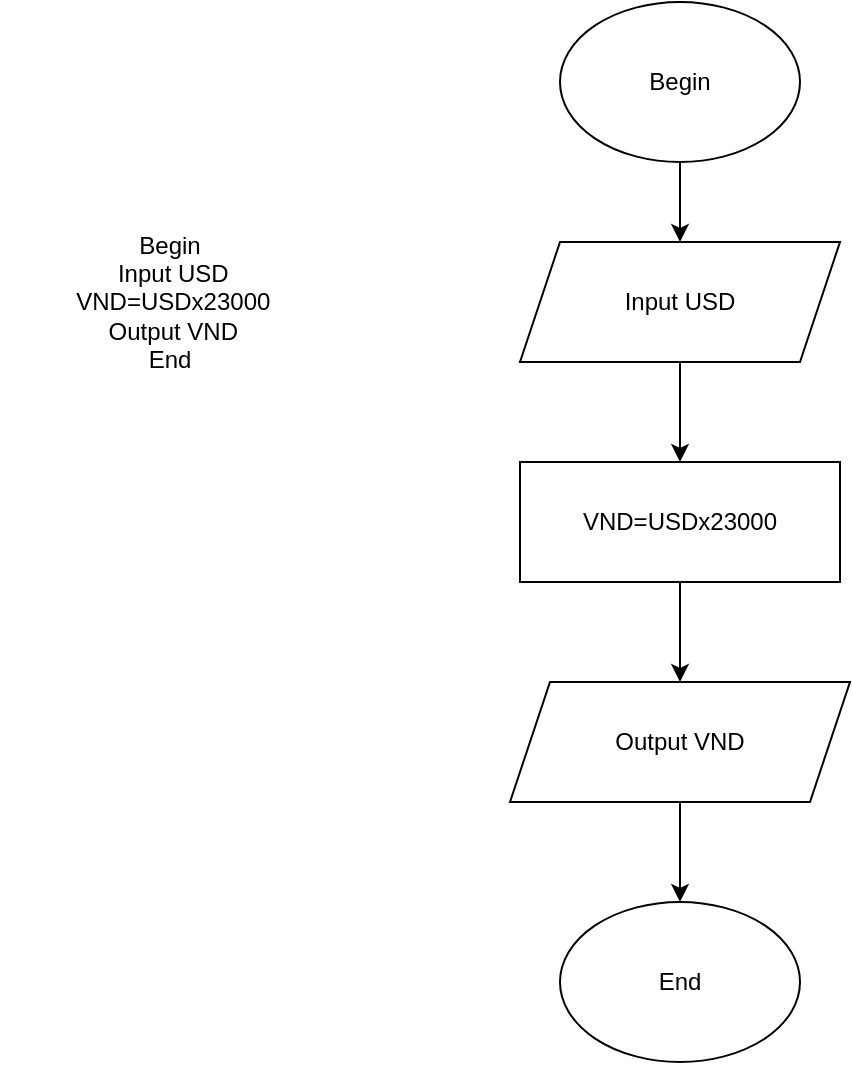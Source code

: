 <mxfile version="20.2.2" type="device"><diagram id="C5RBs43oDa-KdzZeNtuy" name="Page-1"><mxGraphModel dx="868" dy="425" grid="1" gridSize="10" guides="1" tooltips="1" connect="1" arrows="1" fold="1" page="1" pageScale="1" pageWidth="827" pageHeight="1169" math="0" shadow="0"><root><mxCell id="WIyWlLk6GJQsqaUBKTNV-0"/><mxCell id="WIyWlLk6GJQsqaUBKTNV-1" parent="WIyWlLk6GJQsqaUBKTNV-0"/><mxCell id="9Ltp53lF4uY1GWeY4TJN-0" value="Begin&lt;br&gt;&amp;nbsp;Input USD&lt;br&gt;&amp;nbsp;VND=USDx23000&lt;br&gt;&amp;nbsp;Output VND&lt;br&gt;End" style="text;html=1;strokeColor=none;fillColor=none;align=center;verticalAlign=middle;whiteSpace=wrap;rounded=0;" vertex="1" parent="WIyWlLk6GJQsqaUBKTNV-1"><mxGeometry x="70" y="135" width="170" height="110" as="geometry"/></mxCell><mxCell id="9Ltp53lF4uY1GWeY4TJN-8" value="" style="edgeStyle=orthogonalEdgeStyle;rounded=0;orthogonalLoop=1;jettySize=auto;html=1;" edge="1" parent="WIyWlLk6GJQsqaUBKTNV-1" source="9Ltp53lF4uY1GWeY4TJN-1" target="9Ltp53lF4uY1GWeY4TJN-2"><mxGeometry relative="1" as="geometry"/></mxCell><mxCell id="9Ltp53lF4uY1GWeY4TJN-1" value="Begin" style="ellipse;whiteSpace=wrap;html=1;" vertex="1" parent="WIyWlLk6GJQsqaUBKTNV-1"><mxGeometry x="350" y="40" width="120" height="80" as="geometry"/></mxCell><mxCell id="9Ltp53lF4uY1GWeY4TJN-9" value="" style="edgeStyle=orthogonalEdgeStyle;rounded=0;orthogonalLoop=1;jettySize=auto;html=1;" edge="1" parent="WIyWlLk6GJQsqaUBKTNV-1" source="9Ltp53lF4uY1GWeY4TJN-2" target="9Ltp53lF4uY1GWeY4TJN-3"><mxGeometry relative="1" as="geometry"/></mxCell><mxCell id="9Ltp53lF4uY1GWeY4TJN-2" value="Input USD" style="shape=parallelogram;perimeter=parallelogramPerimeter;whiteSpace=wrap;html=1;fixedSize=1;" vertex="1" parent="WIyWlLk6GJQsqaUBKTNV-1"><mxGeometry x="330" y="160" width="160" height="60" as="geometry"/></mxCell><mxCell id="9Ltp53lF4uY1GWeY4TJN-10" value="" style="edgeStyle=orthogonalEdgeStyle;rounded=0;orthogonalLoop=1;jettySize=auto;html=1;" edge="1" parent="WIyWlLk6GJQsqaUBKTNV-1" source="9Ltp53lF4uY1GWeY4TJN-3" target="9Ltp53lF4uY1GWeY4TJN-6"><mxGeometry relative="1" as="geometry"/></mxCell><mxCell id="9Ltp53lF4uY1GWeY4TJN-3" value="VND=USDx23000" style="rounded=0;whiteSpace=wrap;html=1;" vertex="1" parent="WIyWlLk6GJQsqaUBKTNV-1"><mxGeometry x="330" y="270" width="160" height="60" as="geometry"/></mxCell><mxCell id="9Ltp53lF4uY1GWeY4TJN-5" style="edgeStyle=orthogonalEdgeStyle;rounded=0;orthogonalLoop=1;jettySize=auto;html=1;exitX=0.5;exitY=1;exitDx=0;exitDy=0;" edge="1" parent="WIyWlLk6GJQsqaUBKTNV-1" source="9Ltp53lF4uY1GWeY4TJN-3" target="9Ltp53lF4uY1GWeY4TJN-3"><mxGeometry relative="1" as="geometry"/></mxCell><mxCell id="9Ltp53lF4uY1GWeY4TJN-11" value="" style="edgeStyle=orthogonalEdgeStyle;rounded=0;orthogonalLoop=1;jettySize=auto;html=1;" edge="1" parent="WIyWlLk6GJQsqaUBKTNV-1" source="9Ltp53lF4uY1GWeY4TJN-6" target="9Ltp53lF4uY1GWeY4TJN-7"><mxGeometry relative="1" as="geometry"/></mxCell><mxCell id="9Ltp53lF4uY1GWeY4TJN-6" value="Output VND" style="shape=parallelogram;perimeter=parallelogramPerimeter;whiteSpace=wrap;html=1;fixedSize=1;" vertex="1" parent="WIyWlLk6GJQsqaUBKTNV-1"><mxGeometry x="325" y="380" width="170" height="60" as="geometry"/></mxCell><mxCell id="9Ltp53lF4uY1GWeY4TJN-7" value="End" style="ellipse;whiteSpace=wrap;html=1;" vertex="1" parent="WIyWlLk6GJQsqaUBKTNV-1"><mxGeometry x="350" y="490" width="120" height="80" as="geometry"/></mxCell></root></mxGraphModel></diagram></mxfile>